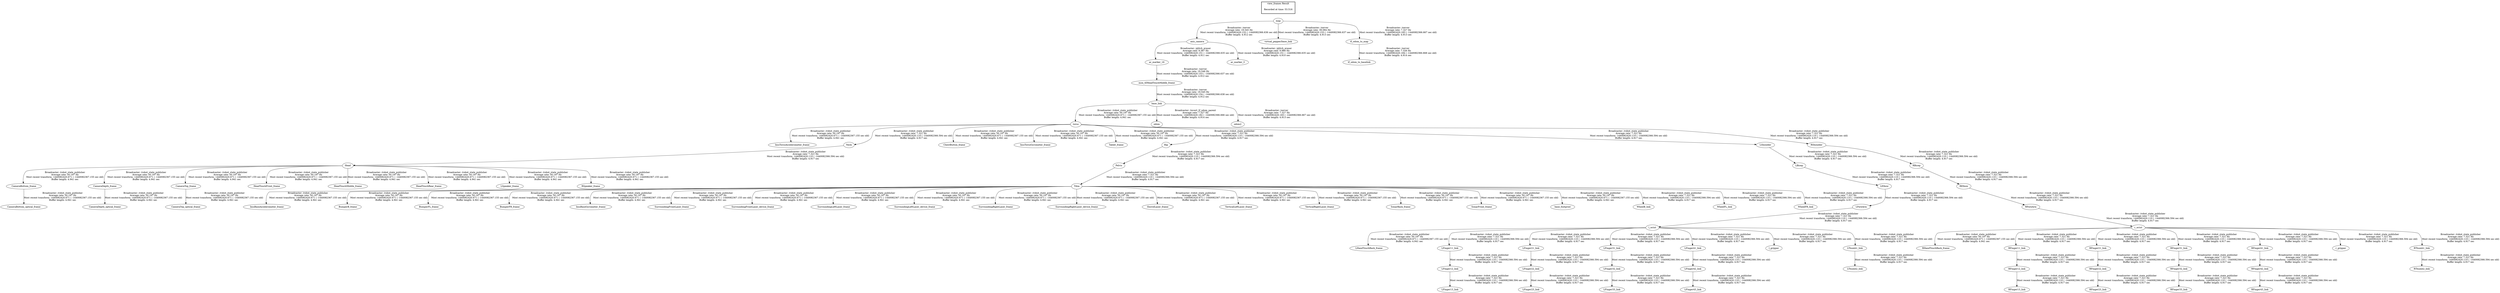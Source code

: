 digraph G {
"Tibia" -> "ImuBaseAccelerometer_frame"[label="Broadcaster: /robot_state_publisher\nAverage rate: 50.197 Hz\nMost recent transform: 1440082420.671 ( -1440082367.155 sec old)\nBuffer length: 4.941 sec\n"];
"Pelvis" -> "Tibia"[label="Broadcaster: /robot_state_publisher\nAverage rate: 7.321 Hz\nMost recent transform: 1440082420.110 ( -1440082366.594 sec old)\nBuffer length: 4.917 sec\n"];
"torso" -> "ImuTorsoAccelerometer_frame"[label="Broadcaster: /robot_state_publisher\nAverage rate: 50.197 Hz\nMost recent transform: 1440082420.671 ( -1440082367.155 sec old)\nBuffer length: 4.941 sec\n"];
"base_link" -> "torso"[label="Broadcaster: /robot_state_publisher\nAverage rate: 50.197 Hz\nMost recent transform: 1440082420.671 ( -1440082367.155 sec old)\nBuffer length: 4.941 sec\n"];
"Tibia" -> "BumperB_frame"[label="Broadcaster: /robot_state_publisher\nAverage rate: 50.197 Hz\nMost recent transform: 1440082420.671 ( -1440082367.155 sec old)\nBuffer length: 4.941 sec\n"];
"Tibia" -> "BumperFL_frame"[label="Broadcaster: /robot_state_publisher\nAverage rate: 50.197 Hz\nMost recent transform: 1440082420.671 ( -1440082367.155 sec old)\nBuffer length: 4.941 sec\n"];
"Tibia" -> "BumperFR_frame"[label="Broadcaster: /robot_state_publisher\nAverage rate: 50.197 Hz\nMost recent transform: 1440082420.671 ( -1440082367.155 sec old)\nBuffer length: 4.941 sec\n"];
"CameraBottom_frame" -> "CameraBottom_optical_frame"[label="Broadcaster: /robot_state_publisher\nAverage rate: 50.197 Hz\nMost recent transform: 1440082420.671 ( -1440082367.155 sec old)\nBuffer length: 4.941 sec\n"];
"Head" -> "CameraBottom_frame"[label="Broadcaster: /robot_state_publisher\nAverage rate: 50.197 Hz\nMost recent transform: 1440082420.671 ( -1440082367.155 sec old)\nBuffer length: 4.941 sec\n"];
"Neck" -> "Head"[label="Broadcaster: /robot_state_publisher\nAverage rate: 7.321 Hz\nMost recent transform: 1440082420.110 ( -1440082366.594 sec old)\nBuffer length: 4.917 sec\n"];
"CameraDepth_frame" -> "CameraDepth_optical_frame"[label="Broadcaster: /robot_state_publisher\nAverage rate: 50.197 Hz\nMost recent transform: 1440082420.671 ( -1440082367.155 sec old)\nBuffer length: 4.941 sec\n"];
"Head" -> "CameraDepth_frame"[label="Broadcaster: /robot_state_publisher\nAverage rate: 50.197 Hz\nMost recent transform: 1440082420.671 ( -1440082367.155 sec old)\nBuffer length: 4.941 sec\n"];
"CameraTop_frame" -> "CameraTop_optical_frame"[label="Broadcaster: /robot_state_publisher\nAverage rate: 50.197 Hz\nMost recent transform: 1440082420.671 ( -1440082367.155 sec old)\nBuffer length: 4.941 sec\n"];
"Head" -> "CameraTop_frame"[label="Broadcaster: /robot_state_publisher\nAverage rate: 50.197 Hz\nMost recent transform: 1440082420.671 ( -1440082367.155 sec old)\nBuffer length: 4.941 sec\n"];
"torso" -> "ChestButton_frame"[label="Broadcaster: /robot_state_publisher\nAverage rate: 50.197 Hz\nMost recent transform: 1440082420.671 ( -1440082367.155 sec old)\nBuffer length: 4.941 sec\n"];
"Tibia" -> "ImuBaseGyrometer_frame"[label="Broadcaster: /robot_state_publisher\nAverage rate: 50.197 Hz\nMost recent transform: 1440082420.671 ( -1440082367.155 sec old)\nBuffer length: 4.941 sec\n"];
"torso" -> "ImuTorsoGyrometer_frame"[label="Broadcaster: /robot_state_publisher\nAverage rate: 50.197 Hz\nMost recent transform: 1440082420.671 ( -1440082367.155 sec old)\nBuffer length: 4.941 sec\n"];
"Head" -> "HeadTouchFront_frame"[label="Broadcaster: /robot_state_publisher\nAverage rate: 50.197 Hz\nMost recent transform: 1440082420.671 ( -1440082367.155 sec old)\nBuffer length: 4.941 sec\n"];
"Head" -> "HeadTouchMiddle_frame"[label="Broadcaster: /robot_state_publisher\nAverage rate: 50.197 Hz\nMost recent transform: 1440082420.671 ( -1440082367.155 sec old)\nBuffer length: 4.941 sec\n"];
"Head" -> "HeadTouchRear_frame"[label="Broadcaster: /robot_state_publisher\nAverage rate: 50.197 Hz\nMost recent transform: 1440082420.671 ( -1440082367.155 sec old)\nBuffer length: 4.941 sec\n"];
"l_wrist" -> "LHandTouchBack_frame"[label="Broadcaster: /robot_state_publisher\nAverage rate: 50.197 Hz\nMost recent transform: 1440082420.671 ( -1440082367.155 sec old)\nBuffer length: 4.941 sec\n"];
"LForeArm" -> "l_wrist"[label="Broadcaster: /robot_state_publisher\nAverage rate: 7.321 Hz\nMost recent transform: 1440082420.110 ( -1440082366.594 sec old)\nBuffer length: 4.917 sec\n"];
"Tibia" -> "SurroundingFrontLaser_frame"[label="Broadcaster: /robot_state_publisher\nAverage rate: 50.197 Hz\nMost recent transform: 1440082420.671 ( -1440082367.155 sec old)\nBuffer length: 4.941 sec\n"];
"Tibia" -> "SurroundingFrontLaser_device_frame"[label="Broadcaster: /robot_state_publisher\nAverage rate: 50.197 Hz\nMost recent transform: 1440082420.671 ( -1440082367.155 sec old)\nBuffer length: 4.941 sec\n"];
"Tibia" -> "SurroundingLeftLaser_frame"[label="Broadcaster: /robot_state_publisher\nAverage rate: 50.197 Hz\nMost recent transform: 1440082420.671 ( -1440082367.155 sec old)\nBuffer length: 4.941 sec\n"];
"Tibia" -> "SurroundingLeftLaser_device_frame"[label="Broadcaster: /robot_state_publisher\nAverage rate: 50.197 Hz\nMost recent transform: 1440082420.671 ( -1440082367.155 sec old)\nBuffer length: 4.941 sec\n"];
"Tibia" -> "SurroundingRightLaser_frame"[label="Broadcaster: /robot_state_publisher\nAverage rate: 50.197 Hz\nMost recent transform: 1440082420.671 ( -1440082367.155 sec old)\nBuffer length: 4.941 sec\n"];
"Tibia" -> "SurroundingRightLaser_device_frame"[label="Broadcaster: /robot_state_publisher\nAverage rate: 50.197 Hz\nMost recent transform: 1440082420.671 ( -1440082367.155 sec old)\nBuffer length: 4.941 sec\n"];
"Tibia" -> "ShovelLaser_frame"[label="Broadcaster: /robot_state_publisher\nAverage rate: 50.197 Hz\nMost recent transform: 1440082420.671 ( -1440082367.155 sec old)\nBuffer length: 4.941 sec\n"];
"Tibia" -> "VerticalLeftLaser_frame"[label="Broadcaster: /robot_state_publisher\nAverage rate: 50.197 Hz\nMost recent transform: 1440082420.671 ( -1440082367.155 sec old)\nBuffer length: 4.941 sec\n"];
"Tibia" -> "VerticalRightLaser_frame"[label="Broadcaster: /robot_state_publisher\nAverage rate: 50.197 Hz\nMost recent transform: 1440082420.671 ( -1440082367.155 sec old)\nBuffer length: 4.941 sec\n"];
"r_wrist" -> "RHandTouchBack_frame"[label="Broadcaster: /robot_state_publisher\nAverage rate: 50.197 Hz\nMost recent transform: 1440082420.671 ( -1440082367.155 sec old)\nBuffer length: 4.941 sec\n"];
"RForeArm" -> "r_wrist"[label="Broadcaster: /robot_state_publisher\nAverage rate: 7.321 Hz\nMost recent transform: 1440082420.110 ( -1440082366.594 sec old)\nBuffer length: 4.917 sec\n"];
"Tibia" -> "SonarBack_frame"[label="Broadcaster: /robot_state_publisher\nAverage rate: 50.197 Hz\nMost recent transform: 1440082420.671 ( -1440082367.155 sec old)\nBuffer length: 4.941 sec\n"];
"Tibia" -> "SonarFront_frame"[label="Broadcaster: /robot_state_publisher\nAverage rate: 50.197 Hz\nMost recent transform: 1440082420.671 ( -1440082367.155 sec old)\nBuffer length: 4.941 sec\n"];
"Head" -> "LSpeaker_frame"[label="Broadcaster: /robot_state_publisher\nAverage rate: 50.197 Hz\nMost recent transform: 1440082420.671 ( -1440082367.155 sec old)\nBuffer length: 4.941 sec\n"];
"Head" -> "RSpeaker_frame"[label="Broadcaster: /robot_state_publisher\nAverage rate: 50.197 Hz\nMost recent transform: 1440082420.671 ( -1440082367.155 sec old)\nBuffer length: 4.941 sec\n"];
"torso" -> "Tablet_frame"[label="Broadcaster: /robot_state_publisher\nAverage rate: 50.197 Hz\nMost recent transform: 1440082420.671 ( -1440082367.155 sec old)\nBuffer length: 4.941 sec\n"];
"Tibia" -> "base_footprint"[label="Broadcaster: /robot_state_publisher\nAverage rate: 50.197 Hz\nMost recent transform: 1440082420.671 ( -1440082367.155 sec old)\nBuffer length: 4.941 sec\n"];
"mon_tf/HeadTouchMiddle_frame" -> "base_link"[label="Broadcaster: /server\nAverage rate: 19.545 Hz\nMost recent transform: 1440082420.154 ( -1440082366.638 sec old)\nBuffer length: 4.912 sec\n"];
"axis_camera" -> "ar_marker_16"[label="Broadcaster: /glitch_eraser\nAverage rate: 9.367 Hz\nMost recent transform: 1440082420.151 ( -1440082366.635 sec old)\nBuffer length: 4.911 sec\n"];
"map" -> "axis_camera"[label="Broadcaster: /server\nAverage rate: 19.545 Hz\nMost recent transform: 1440082420.152 ( -1440082366.636 sec old)\nBuffer length: 4.912 sec\n"];
"axis_camera" -> "ar_marker_3"[label="Broadcaster: /glitch_eraser\nAverage rate: 9.980 Hz\nMost recent transform: 1440082420.151 ( -1440082366.635 sec old)\nBuffer length: 4.910 sec\n"];
"map" -> "virtual_pepper/base_link"[label="Broadcaster: /server\nAverage rate: 39.084 Hz\nMost recent transform: 1440082420.153 ( -1440082366.637 sec old)\nBuffer length: 4.913 sec\n"];
"ar_marker_16" -> "mon_tf/HeadTouchMiddle_frame"[label="Broadcaster: /server\nAverage rate: 19.546 Hz\nMost recent transform: 1440082420.153 ( -1440082366.637 sec old)\nBuffer length: 4.912 sec\n"];
"base_link" -> "odom"[label="Broadcaster: /invert_tf_odom_parent\nAverage rate: 7.327 Hz\nMost recent transform: 1440082420.182 ( -1440082366.666 sec old)\nBuffer length: 4.914 sec\n"];
"torso" -> "Neck"[label="Broadcaster: /robot_state_publisher\nAverage rate: 7.321 Hz\nMost recent transform: 1440082420.110 ( -1440082366.594 sec old)\nBuffer length: 4.917 sec\n"];
"Hip" -> "Pelvis"[label="Broadcaster: /robot_state_publisher\nAverage rate: 7.321 Hz\nMost recent transform: 1440082420.110 ( -1440082366.594 sec old)\nBuffer length: 4.917 sec\n"];
"torso" -> "Hip"[label="Broadcaster: /robot_state_publisher\nAverage rate: 7.321 Hz\nMost recent transform: 1440082420.110 ( -1440082366.594 sec old)\nBuffer length: 4.917 sec\n"];
"LElbow" -> "LForeArm"[label="Broadcaster: /robot_state_publisher\nAverage rate: 7.321 Hz\nMost recent transform: 1440082420.110 ( -1440082366.594 sec old)\nBuffer length: 4.917 sec\n"];
"LBicep" -> "LElbow"[label="Broadcaster: /robot_state_publisher\nAverage rate: 7.321 Hz\nMost recent transform: 1440082420.110 ( -1440082366.594 sec old)\nBuffer length: 4.917 sec\n"];
"LShoulder" -> "LBicep"[label="Broadcaster: /robot_state_publisher\nAverage rate: 7.321 Hz\nMost recent transform: 1440082420.110 ( -1440082366.594 sec old)\nBuffer length: 4.917 sec\n"];
"l_wrist" -> "LFinger11_link"[label="Broadcaster: /robot_state_publisher\nAverage rate: 7.321 Hz\nMost recent transform: 1440082420.110 ( -1440082366.594 sec old)\nBuffer length: 4.917 sec\n"];
"LFinger11_link" -> "LFinger12_link"[label="Broadcaster: /robot_state_publisher\nAverage rate: 7.321 Hz\nMost recent transform: 1440082420.110 ( -1440082366.594 sec old)\nBuffer length: 4.917 sec\n"];
"LFinger12_link" -> "LFinger13_link"[label="Broadcaster: /robot_state_publisher\nAverage rate: 7.321 Hz\nMost recent transform: 1440082420.110 ( -1440082366.594 sec old)\nBuffer length: 4.917 sec\n"];
"l_wrist" -> "LFinger21_link"[label="Broadcaster: /robot_state_publisher\nAverage rate: 7.321 Hz\nMost recent transform: 1440082420.110 ( -1440082366.594 sec old)\nBuffer length: 4.917 sec\n"];
"LFinger21_link" -> "LFinger22_link"[label="Broadcaster: /robot_state_publisher\nAverage rate: 7.321 Hz\nMost recent transform: 1440082420.110 ( -1440082366.594 sec old)\nBuffer length: 4.917 sec\n"];
"LFinger22_link" -> "LFinger23_link"[label="Broadcaster: /robot_state_publisher\nAverage rate: 7.321 Hz\nMost recent transform: 1440082420.110 ( -1440082366.594 sec old)\nBuffer length: 4.917 sec\n"];
"l_wrist" -> "LFinger31_link"[label="Broadcaster: /robot_state_publisher\nAverage rate: 7.321 Hz\nMost recent transform: 1440082420.110 ( -1440082366.594 sec old)\nBuffer length: 4.917 sec\n"];
"LFinger31_link" -> "LFinger32_link"[label="Broadcaster: /robot_state_publisher\nAverage rate: 7.321 Hz\nMost recent transform: 1440082420.110 ( -1440082366.594 sec old)\nBuffer length: 4.917 sec\n"];
"LFinger32_link" -> "LFinger33_link"[label="Broadcaster: /robot_state_publisher\nAverage rate: 7.321 Hz\nMost recent transform: 1440082420.110 ( -1440082366.594 sec old)\nBuffer length: 4.917 sec\n"];
"l_wrist" -> "LFinger41_link"[label="Broadcaster: /robot_state_publisher\nAverage rate: 7.321 Hz\nMost recent transform: 1440082420.110 ( -1440082366.594 sec old)\nBuffer length: 4.917 sec\n"];
"LFinger41_link" -> "LFinger42_link"[label="Broadcaster: /robot_state_publisher\nAverage rate: 7.321 Hz\nMost recent transform: 1440082420.110 ( -1440082366.594 sec old)\nBuffer length: 4.917 sec\n"];
"LFinger42_link" -> "LFinger43_link"[label="Broadcaster: /robot_state_publisher\nAverage rate: 7.321 Hz\nMost recent transform: 1440082420.110 ( -1440082366.594 sec old)\nBuffer length: 4.917 sec\n"];
"l_wrist" -> "l_gripper"[label="Broadcaster: /robot_state_publisher\nAverage rate: 7.321 Hz\nMost recent transform: 1440082420.110 ( -1440082366.594 sec old)\nBuffer length: 4.917 sec\n"];
"torso" -> "LShoulder"[label="Broadcaster: /robot_state_publisher\nAverage rate: 7.321 Hz\nMost recent transform: 1440082420.110 ( -1440082366.594 sec old)\nBuffer length: 4.917 sec\n"];
"l_wrist" -> "LThumb1_link"[label="Broadcaster: /robot_state_publisher\nAverage rate: 7.321 Hz\nMost recent transform: 1440082420.110 ( -1440082366.594 sec old)\nBuffer length: 4.917 sec\n"];
"LThumb1_link" -> "LThumb2_link"[label="Broadcaster: /robot_state_publisher\nAverage rate: 7.321 Hz\nMost recent transform: 1440082420.110 ( -1440082366.594 sec old)\nBuffer length: 4.917 sec\n"];
"RElbow" -> "RForeArm"[label="Broadcaster: /robot_state_publisher\nAverage rate: 7.321 Hz\nMost recent transform: 1440082420.110 ( -1440082366.594 sec old)\nBuffer length: 4.917 sec\n"];
"RBicep" -> "RElbow"[label="Broadcaster: /robot_state_publisher\nAverage rate: 7.321 Hz\nMost recent transform: 1440082420.110 ( -1440082366.594 sec old)\nBuffer length: 4.917 sec\n"];
"RShoulder" -> "RBicep"[label="Broadcaster: /robot_state_publisher\nAverage rate: 7.321 Hz\nMost recent transform: 1440082420.110 ( -1440082366.594 sec old)\nBuffer length: 4.917 sec\n"];
"r_wrist" -> "RFinger11_link"[label="Broadcaster: /robot_state_publisher\nAverage rate: 7.321 Hz\nMost recent transform: 1440082420.110 ( -1440082366.594 sec old)\nBuffer length: 4.917 sec\n"];
"RFinger11_link" -> "RFinger12_link"[label="Broadcaster: /robot_state_publisher\nAverage rate: 7.321 Hz\nMost recent transform: 1440082420.110 ( -1440082366.594 sec old)\nBuffer length: 4.917 sec\n"];
"RFinger12_link" -> "RFinger13_link"[label="Broadcaster: /robot_state_publisher\nAverage rate: 7.321 Hz\nMost recent transform: 1440082420.110 ( -1440082366.594 sec old)\nBuffer length: 4.917 sec\n"];
"r_wrist" -> "RFinger21_link"[label="Broadcaster: /robot_state_publisher\nAverage rate: 7.321 Hz\nMost recent transform: 1440082420.110 ( -1440082366.594 sec old)\nBuffer length: 4.917 sec\n"];
"RFinger21_link" -> "RFinger22_link"[label="Broadcaster: /robot_state_publisher\nAverage rate: 7.321 Hz\nMost recent transform: 1440082420.110 ( -1440082366.594 sec old)\nBuffer length: 4.917 sec\n"];
"RFinger22_link" -> "RFinger23_link"[label="Broadcaster: /robot_state_publisher\nAverage rate: 7.321 Hz\nMost recent transform: 1440082420.110 ( -1440082366.594 sec old)\nBuffer length: 4.917 sec\n"];
"r_wrist" -> "RFinger31_link"[label="Broadcaster: /robot_state_publisher\nAverage rate: 7.321 Hz\nMost recent transform: 1440082420.110 ( -1440082366.594 sec old)\nBuffer length: 4.917 sec\n"];
"RFinger31_link" -> "RFinger32_link"[label="Broadcaster: /robot_state_publisher\nAverage rate: 7.321 Hz\nMost recent transform: 1440082420.110 ( -1440082366.594 sec old)\nBuffer length: 4.917 sec\n"];
"RFinger32_link" -> "RFinger33_link"[label="Broadcaster: /robot_state_publisher\nAverage rate: 7.321 Hz\nMost recent transform: 1440082420.110 ( -1440082366.594 sec old)\nBuffer length: 4.917 sec\n"];
"r_wrist" -> "RFinger41_link"[label="Broadcaster: /robot_state_publisher\nAverage rate: 7.321 Hz\nMost recent transform: 1440082420.110 ( -1440082366.594 sec old)\nBuffer length: 4.917 sec\n"];
"RFinger41_link" -> "RFinger42_link"[label="Broadcaster: /robot_state_publisher\nAverage rate: 7.321 Hz\nMost recent transform: 1440082420.110 ( -1440082366.594 sec old)\nBuffer length: 4.917 sec\n"];
"RFinger42_link" -> "RFinger43_link"[label="Broadcaster: /robot_state_publisher\nAverage rate: 7.321 Hz\nMost recent transform: 1440082420.110 ( -1440082366.594 sec old)\nBuffer length: 4.917 sec\n"];
"r_wrist" -> "r_gripper"[label="Broadcaster: /robot_state_publisher\nAverage rate: 7.321 Hz\nMost recent transform: 1440082420.110 ( -1440082366.594 sec old)\nBuffer length: 4.917 sec\n"];
"torso" -> "RShoulder"[label="Broadcaster: /robot_state_publisher\nAverage rate: 7.321 Hz\nMost recent transform: 1440082420.110 ( -1440082366.594 sec old)\nBuffer length: 4.917 sec\n"];
"r_wrist" -> "RThumb1_link"[label="Broadcaster: /robot_state_publisher\nAverage rate: 7.321 Hz\nMost recent transform: 1440082420.110 ( -1440082366.594 sec old)\nBuffer length: 4.917 sec\n"];
"RThumb1_link" -> "RThumb2_link"[label="Broadcaster: /robot_state_publisher\nAverage rate: 7.321 Hz\nMost recent transform: 1440082420.110 ( -1440082366.594 sec old)\nBuffer length: 4.917 sec\n"];
"Tibia" -> "WheelB_link"[label="Broadcaster: /robot_state_publisher\nAverage rate: 7.321 Hz\nMost recent transform: 1440082420.110 ( -1440082366.594 sec old)\nBuffer length: 4.917 sec\n"];
"Tibia" -> "WheelFL_link"[label="Broadcaster: /robot_state_publisher\nAverage rate: 7.321 Hz\nMost recent transform: 1440082420.110 ( -1440082366.594 sec old)\nBuffer length: 4.917 sec\n"];
"Tibia" -> "WheelFR_link"[label="Broadcaster: /robot_state_publisher\nAverage rate: 7.321 Hz\nMost recent transform: 1440082420.110 ( -1440082366.594 sec old)\nBuffer length: 4.917 sec\n"];
"base_link" -> "odom2"[label="Broadcaster: /server\nAverage rate: 7.327 Hz\nMost recent transform: 1440082420.183 ( -1440082366.667 sec old)\nBuffer length: 4.913 sec\n"];
"map" -> "tf_odom_to_map"[label="Broadcaster: /server\nAverage rate: 7.327 Hz\nMost recent transform: 1440082420.183 ( -1440082366.667 sec old)\nBuffer length: 4.913 sec\n"];
"tf_odom_to_map" -> "tf_odom_to_baselink"[label="Broadcaster: /server\nAverage rate: 7.326 Hz\nMost recent transform: 1440082420.184 ( -1440082366.668 sec old)\nBuffer length: 4.914 sec\n"];
edge [style=invis];
 subgraph cluster_legend { style=bold; color=black; label ="view_frames Result";
"Recorded at time: 53.516"[ shape=plaintext ] ;
 }->"map";
}